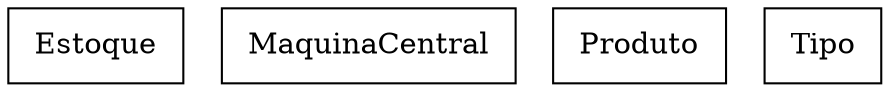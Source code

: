 digraph {
Estoque [ label=" Estoque " shape= box ]
MaquinaCentral [ label=" MaquinaCentral " shape= box ]
Produto [ label=" Produto " shape= box ]
Tipo [ label=" Tipo " shape= box ]

}
